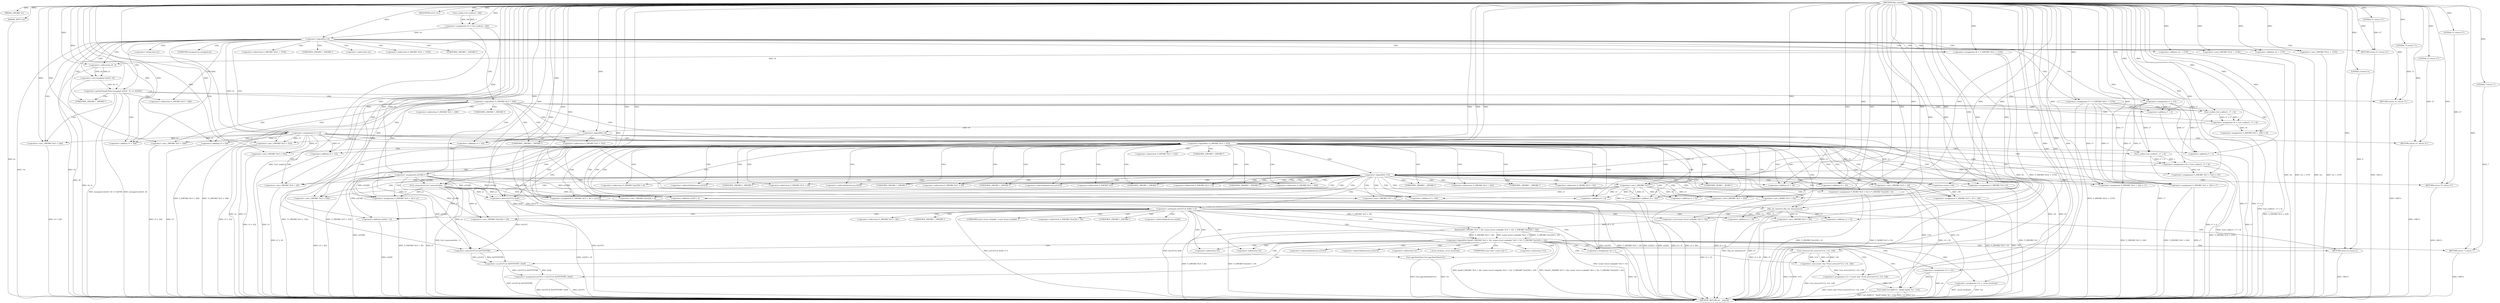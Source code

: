 digraph tftp_connect {  
"1000111" [label = "(METHOD,tftp_connect)" ]
"1000382" [label = "(METHOD_RETURN,int __fastcall)" ]
"1000112" [label = "(PARAM,_DWORD *a1)" ]
"1000113" [label = "(PARAM,_BYTE *a2)" ]
"1000125" [label = "(<operator>.assignment,v4 = Curl_ccalloc(1, 336))" ]
"1000127" [label = "(Curl_ccalloc,Curl_ccalloc(1, 336))" ]
"1000130" [label = "(<operator>.assignment,a1[188] = v4)" ]
"1000136" [label = "(<operator>.logicalNot,!v4)" ]
"1000138" [label = "(RETURN,return 27;,return 27;)" ]
"1000139" [label = "(LITERAL,27,return 27;)" ]
"1000140" [label = "(<operator>.assignment,v5 = v4)" ]
"1000143" [label = "(<operator>.assignment,v6 = *(_DWORD *)(*a1 + 1576))" ]
"1000146" [label = "(<operator>.cast,(_DWORD *)(*a1 + 1576))" ]
"1000148" [label = "(<operator>.addition,*a1 + 1576)" ]
"1000153" [label = "(IDENTIFIER,v6,if ( v6 ))" ]
"1000155" [label = "(<operator>.assignment,v7 = *(_DWORD *)(*a1 + 1576))" ]
"1000158" [label = "(<operator>.cast,(_DWORD *)(*a1 + 1576))" ]
"1000160" [label = "(<operator>.addition,*a1 + 1576)" ]
"1000165" [label = "(<operator>.greaterEqualsThan,(unsigned int)(v6 - 8) >= 0xFFB1)" ]
"1000166" [label = "(<operator>.cast,(unsigned int)(v6 - 8))" ]
"1000168" [label = "(<operator>.subtraction,v6 - 8)" ]
"1000172" [label = "(RETURN,return 71;,return 71;)" ]
"1000173" [label = "(LITERAL,71,return 71;)" ]
"1000176" [label = "(<operator>.assignment,v7 = 512)" ]
"1000180" [label = "(<operator>.logicalNot,!*(_DWORD *)(v5 + 328))" ]
"1000182" [label = "(<operator>.cast,(_DWORD *)(v5 + 328))" ]
"1000184" [label = "(<operator>.addition,v5 + 328)" ]
"1000188" [label = "(<operator>.assignment,v9 = Curl_ccalloc(1, v7 + 4))" ]
"1000190" [label = "(Curl_ccalloc,Curl_ccalloc(1, v7 + 4))" ]
"1000192" [label = "(<operator>.addition,v7 + 4)" ]
"1000195" [label = "(<operator>.assignment,*(_DWORD *)(v5 + 328) = v9)" ]
"1000197" [label = "(<operator>.cast,(_DWORD *)(v5 + 328))" ]
"1000199" [label = "(<operator>.addition,v5 + 328)" ]
"1000204" [label = "(<operator>.logicalNot,!v9)" ]
"1000206" [label = "(RETURN,return 27;,return 27;)" ]
"1000207" [label = "(LITERAL,27,return 27;)" ]
"1000209" [label = "(<operator>.logicalNot,!*(_DWORD *)(v5 + 332))" ]
"1000211" [label = "(<operator>.cast,(_DWORD *)(v5 + 332))" ]
"1000213" [label = "(<operator>.addition,v5 + 332)" ]
"1000217" [label = "(<operator>.assignment,v10 = Curl_ccalloc(1, v7 + 4))" ]
"1000219" [label = "(Curl_ccalloc,Curl_ccalloc(1, v7 + 4))" ]
"1000221" [label = "(<operator>.addition,v7 + 4)" ]
"1000224" [label = "(<operator>.assignment,*(_DWORD *)(v5 + 332) = v10)" ]
"1000226" [label = "(<operator>.cast,(_DWORD *)(v5 + 332))" ]
"1000228" [label = "(<operator>.addition,v5 + 332)" ]
"1000233" [label = "(<operator>.logicalNot,!v10)" ]
"1000235" [label = "(RETURN,return 27;,return 27;)" ]
"1000236" [label = "(LITERAL,27,return 27;)" ]
"1000237" [label = "(Curl_conncontrol,Curl_conncontrol(a1, 1))" ]
"1000240" [label = "(<operator>.assignment,*(_DWORD *)(v5 + 16) = a1)" ]
"1000242" [label = "(<operator>.cast,(_DWORD *)(v5 + 16))" ]
"1000244" [label = "(<operator>.addition,v5 + 16)" ]
"1000248" [label = "(<operator>.assignment,*(_DWORD *)(v5 + 20) = a1[105])" ]
"1000250" [label = "(<operator>.cast,(_DWORD *)(v5 + 20))" ]
"1000252" [label = "(<operator>.addition,v5 + 20)" ]
"1000258" [label = "(<operator>.assignment,*(_DWORD *)v5 = 0)" ]
"1000260" [label = "(<operator>.cast,(_DWORD *)v5)" ]
"1000264" [label = "(<operator>.assignment,*(_DWORD *)(v5 + 8) = -100)" ]
"1000266" [label = "(<operator>.cast,(_DWORD *)(v5 + 8))" ]
"1000268" [label = "(<operator>.addition,v5 + 8)" ]
"1000271" [label = "(<operator>.minus,-100)" ]
"1000273" [label = "(<operator>.assignment,*(_DWORD *)(v5 + 320) = v7)" ]
"1000275" [label = "(<operator>.cast,(_DWORD *)(v5 + 320))" ]
"1000277" [label = "(<operator>.addition,v5 + 320)" ]
"1000281" [label = "(<operator>.assignment,*(_DWORD *)(v5 + 324) = v7)" ]
"1000283" [label = "(<operator>.cast,(_DWORD *)(v5 + 324))" ]
"1000285" [label = "(<operator>.addition,v5 + 324)" ]
"1000289" [label = "(<operator>.assignment,*(_WORD *)(v5 + 52) = *(_DWORD *)(a1[20] + 4))" ]
"1000291" [label = "(<operator>.cast,(_WORD *)(v5 + 52))" ]
"1000293" [label = "(<operator>.addition,v5 + 52)" ]
"1000297" [label = "(<operator>.cast,(_DWORD *)(a1[20] + 4))" ]
"1000299" [label = "(<operator>.addition,a1[20] + 4)" ]
"1000304" [label = "(tftp_set_timeouts,tftp_set_timeouts(v5))" ]
"1000307" [label = "(<operator>.notEquals,(a1[147] & 0x40) != 0)" ]
"1000308" [label = "(<operator>.and,a1[147] & 0x40)" ]
"1000316" [label = "(Curl_pgrsStartNow,Curl_pgrsStartNow(*a1))" ]
"1000319" [label = "(<operator>.assignment,*a2 = 1)" ]
"1000323" [label = "(RETURN,return 0;,return 0;)" ]
"1000324" [label = "(LITERAL,0,return 0;)" ]
"1000326" [label = "(<operator>.logicalNot,!bind(*(_DWORD *)(v5 + 20), (const struct sockaddr *)(v5 + 52), *(_DWORD *)(a1[20] + 16)))" ]
"1000327" [label = "(bind,bind(*(_DWORD *)(v5 + 20), (const struct sockaddr *)(v5 + 52), *(_DWORD *)(a1[20] + 16)))" ]
"1000329" [label = "(<operator>.cast,(_DWORD *)(v5 + 20))" ]
"1000331" [label = "(<operator>.addition,v5 + 20)" ]
"1000334" [label = "(<operator>.cast,(const struct sockaddr *)(v5 + 52))" ]
"1000336" [label = "(<operator>.addition,v5 + 52)" ]
"1000340" [label = "(<operator>.cast,(_DWORD *)(a1[20] + 16))" ]
"1000342" [label = "(<operator>.addition,a1[20] + 16)" ]
"1000348" [label = "(<operator>.assignment,a1[147] = a1[147] & 0xFFFFFFBF | 0x40)" ]
"1000352" [label = "(<operator>.or,a1[147] & 0xFFFFFFBF | 0x40)" ]
"1000353" [label = "(<operator>.and,a1[147] & 0xFFFFFFBF)" ]
"1000360" [label = "(<operator>.assignment,v11 = *a1)" ]
"1000364" [label = "(<operator>.assignment,v12 = _errno_location())" ]
"1000367" [label = "(<operator>.assignment,v13 = (const char *)Curl_strerror(*v12, v14, 128))" ]
"1000369" [label = "(<operator>.cast,(const char *)Curl_strerror(*v12, v14, 128))" ]
"1000371" [label = "(Curl_strerror,Curl_strerror(*v12, v14, 128))" ]
"1000376" [label = "(Curl_failf,Curl_failf(v11, \"bind() failed; %s\", v13))" ]
"1000380" [label = "(RETURN,return 7;,return 7;)" ]
"1000381" [label = "(LITERAL,7,return 7;)" ]
"1000145" [label = "(<operator>.indirection,*(_DWORD *)(*a1 + 1576))" ]
"1000147" [label = "(UNKNOWN,_DWORD *,_DWORD *)" ]
"1000149" [label = "(<operator>.indirection,*a1)" ]
"1000157" [label = "(<operator>.indirection,*(_DWORD *)(*a1 + 1576))" ]
"1000159" [label = "(UNKNOWN,_DWORD *,_DWORD *)" ]
"1000161" [label = "(<operator>.indirection,*a1)" ]
"1000167" [label = "(UNKNOWN,unsigned int,unsigned int)" ]
"1000181" [label = "(<operator>.indirection,*(_DWORD *)(v5 + 328))" ]
"1000183" [label = "(UNKNOWN,_DWORD *,_DWORD *)" ]
"1000196" [label = "(<operator>.indirection,*(_DWORD *)(v5 + 328))" ]
"1000198" [label = "(UNKNOWN,_DWORD *,_DWORD *)" ]
"1000210" [label = "(<operator>.indirection,*(_DWORD *)(v5 + 332))" ]
"1000212" [label = "(UNKNOWN,_DWORD *,_DWORD *)" ]
"1000225" [label = "(<operator>.indirection,*(_DWORD *)(v5 + 332))" ]
"1000227" [label = "(UNKNOWN,_DWORD *,_DWORD *)" ]
"1000241" [label = "(<operator>.indirection,*(_DWORD *)(v5 + 16))" ]
"1000243" [label = "(UNKNOWN,_DWORD *,_DWORD *)" ]
"1000249" [label = "(<operator>.indirection,*(_DWORD *)(v5 + 20))" ]
"1000251" [label = "(UNKNOWN,_DWORD *,_DWORD *)" ]
"1000255" [label = "(<operator>.indirectIndexAccess,a1[105])" ]
"1000259" [label = "(<operator>.indirection,*(_DWORD *)v5)" ]
"1000261" [label = "(UNKNOWN,_DWORD *,_DWORD *)" ]
"1000265" [label = "(<operator>.indirection,*(_DWORD *)(v5 + 8))" ]
"1000267" [label = "(UNKNOWN,_DWORD *,_DWORD *)" ]
"1000274" [label = "(<operator>.indirection,*(_DWORD *)(v5 + 320))" ]
"1000276" [label = "(UNKNOWN,_DWORD *,_DWORD *)" ]
"1000282" [label = "(<operator>.indirection,*(_DWORD *)(v5 + 324))" ]
"1000284" [label = "(UNKNOWN,_DWORD *,_DWORD *)" ]
"1000290" [label = "(<operator>.indirection,*(_WORD *)(v5 + 52))" ]
"1000292" [label = "(UNKNOWN,_WORD *,_WORD *)" ]
"1000296" [label = "(<operator>.indirection,*(_DWORD *)(a1[20] + 4))" ]
"1000298" [label = "(UNKNOWN,_DWORD *,_DWORD *)" ]
"1000300" [label = "(<operator>.indirectIndexAccess,a1[20])" ]
"1000309" [label = "(<operator>.indirectIndexAccess,a1[147])" ]
"1000317" [label = "(<operator>.indirection,*a1)" ]
"1000320" [label = "(<operator>.indirection,*a2)" ]
"1000328" [label = "(<operator>.indirection,*(_DWORD *)(v5 + 20))" ]
"1000330" [label = "(UNKNOWN,_DWORD *,_DWORD *)" ]
"1000335" [label = "(UNKNOWN,const struct sockaddr *,const struct sockaddr *)" ]
"1000339" [label = "(<operator>.indirection,*(_DWORD *)(a1[20] + 16))" ]
"1000341" [label = "(UNKNOWN,_DWORD *,_DWORD *)" ]
"1000343" [label = "(<operator>.indirectIndexAccess,a1[20])" ]
"1000349" [label = "(<operator>.indirectIndexAccess,a1[147])" ]
"1000354" [label = "(<operator>.indirectIndexAccess,a1[147])" ]
"1000362" [label = "(<operator>.indirection,*a1)" ]
"1000366" [label = "(_errno_location,_errno_location())" ]
"1000370" [label = "(UNKNOWN,const char *,const char *)" ]
"1000372" [label = "(<operator>.indirection,*v12)" ]
  "1000326" -> "1000382"  [ label = "DDG: bind(*(_DWORD *)(v5 + 20), (const struct sockaddr *)(v5 + 52), *(_DWORD *)(a1[20] + 16))"] 
  "1000180" -> "1000382"  [ label = "DDG: *(_DWORD *)(v5 + 328)"] 
  "1000143" -> "1000382"  [ label = "DDG: v6"] 
  "1000136" -> "1000382"  [ label = "DDG: !v4"] 
  "1000160" -> "1000382"  [ label = "DDG: *a1"] 
  "1000340" -> "1000382"  [ label = "DDG: a1[20] + 16"] 
  "1000371" -> "1000382"  [ label = "DDG: v14"] 
  "1000204" -> "1000382"  [ label = "DDG: v9"] 
  "1000199" -> "1000382"  [ label = "DDG: v5"] 
  "1000113" -> "1000382"  [ label = "DDG: a2"] 
  "1000316" -> "1000382"  [ label = "DDG: Curl_pgrsStartNow(*a1)"] 
  "1000307" -> "1000382"  [ label = "DDG: (a1[147] & 0x40) != 0"] 
  "1000197" -> "1000382"  [ label = "DDG: v5 + 328"] 
  "1000125" -> "1000382"  [ label = "DDG: Curl_ccalloc(1, 336)"] 
  "1000348" -> "1000382"  [ label = "DDG: a1[147] & 0xFFFFFFBF | 0x40"] 
  "1000165" -> "1000382"  [ label = "DDG: (unsigned int)(v6 - 8)"] 
  "1000242" -> "1000382"  [ label = "DDG: v5 + 16"] 
  "1000258" -> "1000382"  [ label = "DDG: *(_DWORD *)v5"] 
  "1000352" -> "1000382"  [ label = "DDG: a1[147] & 0xFFFFFFBF"] 
  "1000233" -> "1000382"  [ label = "DDG: !v10"] 
  "1000336" -> "1000382"  [ label = "DDG: v5"] 
  "1000264" -> "1000382"  [ label = "DDG: *(_DWORD *)(v5 + 8)"] 
  "1000307" -> "1000382"  [ label = "DDG: a1[147] & 0x40"] 
  "1000140" -> "1000382"  [ label = "DDG: v4"] 
  "1000182" -> "1000382"  [ label = "DDG: v5 + 328"] 
  "1000211" -> "1000382"  [ label = "DDG: v5 + 332"] 
  "1000155" -> "1000382"  [ label = "DDG: *(_DWORD *)(*a1 + 1576)"] 
  "1000327" -> "1000382"  [ label = "DDG: (const struct sockaddr *)(v5 + 52)"] 
  "1000367" -> "1000382"  [ label = "DDG: (const char *)Curl_strerror(*v12, v14, 128)"] 
  "1000228" -> "1000382"  [ label = "DDG: v5"] 
  "1000289" -> "1000382"  [ label = "DDG: *(_WORD *)(v5 + 52)"] 
  "1000219" -> "1000382"  [ label = "DDG: v7 + 4"] 
  "1000233" -> "1000382"  [ label = "DDG: v10"] 
  "1000376" -> "1000382"  [ label = "DDG: Curl_failf(v11, \"bind() failed; %s\", v13)"] 
  "1000289" -> "1000382"  [ label = "DDG: *(_DWORD *)(a1[20] + 4)"] 
  "1000319" -> "1000382"  [ label = "DDG: *a2"] 
  "1000273" -> "1000382"  [ label = "DDG: *(_DWORD *)(v5 + 320)"] 
  "1000136" -> "1000382"  [ label = "DDG: v4"] 
  "1000240" -> "1000382"  [ label = "DDG: *(_DWORD *)(v5 + 16)"] 
  "1000266" -> "1000382"  [ label = "DDG: v5 + 8"] 
  "1000364" -> "1000382"  [ label = "DDG: v12"] 
  "1000148" -> "1000382"  [ label = "DDG: *a1"] 
  "1000180" -> "1000382"  [ label = "DDG: !*(_DWORD *)(v5 + 328)"] 
  "1000204" -> "1000382"  [ label = "DDG: !v9"] 
  "1000146" -> "1000382"  [ label = "DDG: *a1 + 1576"] 
  "1000281" -> "1000382"  [ label = "DDG: *(_DWORD *)(v5 + 324)"] 
  "1000240" -> "1000382"  [ label = "DDG: a1"] 
  "1000188" -> "1000382"  [ label = "DDG: Curl_ccalloc(1, v7 + 4)"] 
  "1000237" -> "1000382"  [ label = "DDG: Curl_conncontrol(a1, 1)"] 
  "1000275" -> "1000382"  [ label = "DDG: v5 + 320"] 
  "1000264" -> "1000382"  [ label = "DDG: -100"] 
  "1000304" -> "1000382"  [ label = "DDG: tftp_set_timeouts(v5)"] 
  "1000291" -> "1000382"  [ label = "DDG: v5 + 52"] 
  "1000281" -> "1000382"  [ label = "DDG: v7"] 
  "1000248" -> "1000382"  [ label = "DDG: a1[105]"] 
  "1000221" -> "1000382"  [ label = "DDG: v7"] 
  "1000192" -> "1000382"  [ label = "DDG: v7"] 
  "1000130" -> "1000382"  [ label = "DDG: a1[188]"] 
  "1000248" -> "1000382"  [ label = "DDG: *(_DWORD *)(v5 + 20)"] 
  "1000376" -> "1000382"  [ label = "DDG: v13"] 
  "1000342" -> "1000382"  [ label = "DDG: a1[20]"] 
  "1000250" -> "1000382"  [ label = "DDG: v5 + 20"] 
  "1000224" -> "1000382"  [ label = "DDG: *(_DWORD *)(v5 + 332)"] 
  "1000364" -> "1000382"  [ label = "DDG: _errno_location()"] 
  "1000371" -> "1000382"  [ label = "DDG: *v12"] 
  "1000316" -> "1000382"  [ label = "DDG: *a1"] 
  "1000348" -> "1000382"  [ label = "DDG: a1[147]"] 
  "1000209" -> "1000382"  [ label = "DDG: !*(_DWORD *)(v5 + 332)"] 
  "1000140" -> "1000382"  [ label = "DDG: v5"] 
  "1000190" -> "1000382"  [ label = "DDG: v7 + 4"] 
  "1000155" -> "1000382"  [ label = "DDG: v7"] 
  "1000327" -> "1000382"  [ label = "DDG: *(_DWORD *)(v5 + 20)"] 
  "1000334" -> "1000382"  [ label = "DDG: v5 + 52"] 
  "1000299" -> "1000382"  [ label = "DDG: a1[20]"] 
  "1000226" -> "1000382"  [ label = "DDG: v5 + 332"] 
  "1000376" -> "1000382"  [ label = "DDG: v11"] 
  "1000195" -> "1000382"  [ label = "DDG: *(_DWORD *)(v5 + 328)"] 
  "1000297" -> "1000382"  [ label = "DDG: a1[20] + 4"] 
  "1000168" -> "1000382"  [ label = "DDG: v6"] 
  "1000327" -> "1000382"  [ label = "DDG: *(_DWORD *)(a1[20] + 16)"] 
  "1000143" -> "1000382"  [ label = "DDG: *(_DWORD *)(*a1 + 1576)"] 
  "1000304" -> "1000382"  [ label = "DDG: v5"] 
  "1000209" -> "1000382"  [ label = "DDG: *(_DWORD *)(v5 + 332)"] 
  "1000158" -> "1000382"  [ label = "DDG: *a1 + 1576"] 
  "1000308" -> "1000382"  [ label = "DDG: a1[147]"] 
  "1000326" -> "1000382"  [ label = "DDG: !bind(*(_DWORD *)(v5 + 20), (const struct sockaddr *)(v5 + 52), *(_DWORD *)(a1[20] + 16))"] 
  "1000369" -> "1000382"  [ label = "DDG: Curl_strerror(*v12, v14, 128)"] 
  "1000166" -> "1000382"  [ label = "DDG: v6 - 8"] 
  "1000360" -> "1000382"  [ label = "DDG: *a1"] 
  "1000165" -> "1000382"  [ label = "DDG: (unsigned int)(v6 - 8) >= 0xFFB1"] 
  "1000283" -> "1000382"  [ label = "DDG: v5 + 324"] 
  "1000217" -> "1000382"  [ label = "DDG: Curl_ccalloc(1, v7 + 4)"] 
  "1000329" -> "1000382"  [ label = "DDG: v5 + 20"] 
  "1000138" -> "1000382"  [ label = "DDG: <RET>"] 
  "1000206" -> "1000382"  [ label = "DDG: <RET>"] 
  "1000235" -> "1000382"  [ label = "DDG: <RET>"] 
  "1000380" -> "1000382"  [ label = "DDG: <RET>"] 
  "1000172" -> "1000382"  [ label = "DDG: <RET>"] 
  "1000323" -> "1000382"  [ label = "DDG: <RET>"] 
  "1000111" -> "1000112"  [ label = "DDG: "] 
  "1000111" -> "1000113"  [ label = "DDG: "] 
  "1000127" -> "1000125"  [ label = "DDG: 1"] 
  "1000127" -> "1000125"  [ label = "DDG: 336"] 
  "1000111" -> "1000125"  [ label = "DDG: "] 
  "1000111" -> "1000127"  [ label = "DDG: "] 
  "1000125" -> "1000130"  [ label = "DDG: v4"] 
  "1000111" -> "1000130"  [ label = "DDG: "] 
  "1000111" -> "1000136"  [ label = "DDG: "] 
  "1000125" -> "1000136"  [ label = "DDG: v4"] 
  "1000139" -> "1000138"  [ label = "DDG: 27"] 
  "1000111" -> "1000138"  [ label = "DDG: "] 
  "1000111" -> "1000139"  [ label = "DDG: "] 
  "1000136" -> "1000140"  [ label = "DDG: v4"] 
  "1000111" -> "1000140"  [ label = "DDG: "] 
  "1000111" -> "1000143"  [ label = "DDG: "] 
  "1000111" -> "1000146"  [ label = "DDG: "] 
  "1000111" -> "1000148"  [ label = "DDG: "] 
  "1000111" -> "1000153"  [ label = "DDG: "] 
  "1000111" -> "1000155"  [ label = "DDG: "] 
  "1000111" -> "1000158"  [ label = "DDG: "] 
  "1000111" -> "1000160"  [ label = "DDG: "] 
  "1000166" -> "1000165"  [ label = "DDG: v6 - 8"] 
  "1000168" -> "1000166"  [ label = "DDG: v6"] 
  "1000168" -> "1000166"  [ label = "DDG: 8"] 
  "1000143" -> "1000168"  [ label = "DDG: v6"] 
  "1000111" -> "1000168"  [ label = "DDG: "] 
  "1000111" -> "1000165"  [ label = "DDG: "] 
  "1000173" -> "1000172"  [ label = "DDG: 71"] 
  "1000111" -> "1000172"  [ label = "DDG: "] 
  "1000111" -> "1000173"  [ label = "DDG: "] 
  "1000111" -> "1000176"  [ label = "DDG: "] 
  "1000140" -> "1000182"  [ label = "DDG: v5"] 
  "1000111" -> "1000182"  [ label = "DDG: "] 
  "1000140" -> "1000184"  [ label = "DDG: v5"] 
  "1000111" -> "1000184"  [ label = "DDG: "] 
  "1000190" -> "1000188"  [ label = "DDG: 1"] 
  "1000190" -> "1000188"  [ label = "DDG: v7 + 4"] 
  "1000111" -> "1000188"  [ label = "DDG: "] 
  "1000111" -> "1000190"  [ label = "DDG: "] 
  "1000155" -> "1000190"  [ label = "DDG: v7"] 
  "1000176" -> "1000190"  [ label = "DDG: v7"] 
  "1000155" -> "1000192"  [ label = "DDG: v7"] 
  "1000176" -> "1000192"  [ label = "DDG: v7"] 
  "1000111" -> "1000192"  [ label = "DDG: "] 
  "1000188" -> "1000195"  [ label = "DDG: v9"] 
  "1000111" -> "1000195"  [ label = "DDG: "] 
  "1000111" -> "1000197"  [ label = "DDG: "] 
  "1000140" -> "1000197"  [ label = "DDG: v5"] 
  "1000111" -> "1000199"  [ label = "DDG: "] 
  "1000140" -> "1000199"  [ label = "DDG: v5"] 
  "1000111" -> "1000204"  [ label = "DDG: "] 
  "1000188" -> "1000204"  [ label = "DDG: v9"] 
  "1000207" -> "1000206"  [ label = "DDG: 27"] 
  "1000111" -> "1000206"  [ label = "DDG: "] 
  "1000111" -> "1000207"  [ label = "DDG: "] 
  "1000111" -> "1000211"  [ label = "DDG: "] 
  "1000140" -> "1000211"  [ label = "DDG: v5"] 
  "1000111" -> "1000213"  [ label = "DDG: "] 
  "1000140" -> "1000213"  [ label = "DDG: v5"] 
  "1000219" -> "1000217"  [ label = "DDG: 1"] 
  "1000219" -> "1000217"  [ label = "DDG: v7 + 4"] 
  "1000111" -> "1000217"  [ label = "DDG: "] 
  "1000111" -> "1000219"  [ label = "DDG: "] 
  "1000155" -> "1000219"  [ label = "DDG: v7"] 
  "1000176" -> "1000219"  [ label = "DDG: v7"] 
  "1000155" -> "1000221"  [ label = "DDG: v7"] 
  "1000176" -> "1000221"  [ label = "DDG: v7"] 
  "1000111" -> "1000221"  [ label = "DDG: "] 
  "1000217" -> "1000224"  [ label = "DDG: v10"] 
  "1000111" -> "1000224"  [ label = "DDG: "] 
  "1000111" -> "1000226"  [ label = "DDG: "] 
  "1000140" -> "1000226"  [ label = "DDG: v5"] 
  "1000111" -> "1000228"  [ label = "DDG: "] 
  "1000140" -> "1000228"  [ label = "DDG: v5"] 
  "1000111" -> "1000233"  [ label = "DDG: "] 
  "1000217" -> "1000233"  [ label = "DDG: v10"] 
  "1000236" -> "1000235"  [ label = "DDG: 27"] 
  "1000111" -> "1000235"  [ label = "DDG: "] 
  "1000111" -> "1000236"  [ label = "DDG: "] 
  "1000130" -> "1000237"  [ label = "DDG: a1[188]"] 
  "1000111" -> "1000237"  [ label = "DDG: "] 
  "1000130" -> "1000240"  [ label = "DDG: a1[188]"] 
  "1000237" -> "1000240"  [ label = "DDG: a1"] 
  "1000111" -> "1000240"  [ label = "DDG: "] 
  "1000111" -> "1000242"  [ label = "DDG: "] 
  "1000140" -> "1000242"  [ label = "DDG: v5"] 
  "1000111" -> "1000244"  [ label = "DDG: "] 
  "1000140" -> "1000244"  [ label = "DDG: v5"] 
  "1000130" -> "1000248"  [ label = "DDG: a1[188]"] 
  "1000237" -> "1000248"  [ label = "DDG: a1"] 
  "1000111" -> "1000248"  [ label = "DDG: "] 
  "1000111" -> "1000250"  [ label = "DDG: "] 
  "1000140" -> "1000250"  [ label = "DDG: v5"] 
  "1000111" -> "1000252"  [ label = "DDG: "] 
  "1000140" -> "1000252"  [ label = "DDG: v5"] 
  "1000111" -> "1000258"  [ label = "DDG: "] 
  "1000111" -> "1000260"  [ label = "DDG: "] 
  "1000140" -> "1000260"  [ label = "DDG: v5"] 
  "1000271" -> "1000264"  [ label = "DDG: 100"] 
  "1000260" -> "1000266"  [ label = "DDG: v5"] 
  "1000111" -> "1000266"  [ label = "DDG: "] 
  "1000260" -> "1000268"  [ label = "DDG: v5"] 
  "1000111" -> "1000268"  [ label = "DDG: "] 
  "1000111" -> "1000271"  [ label = "DDG: "] 
  "1000155" -> "1000273"  [ label = "DDG: v7"] 
  "1000176" -> "1000273"  [ label = "DDG: v7"] 
  "1000111" -> "1000273"  [ label = "DDG: "] 
  "1000111" -> "1000275"  [ label = "DDG: "] 
  "1000260" -> "1000275"  [ label = "DDG: v5"] 
  "1000111" -> "1000277"  [ label = "DDG: "] 
  "1000260" -> "1000277"  [ label = "DDG: v5"] 
  "1000111" -> "1000281"  [ label = "DDG: "] 
  "1000155" -> "1000281"  [ label = "DDG: v7"] 
  "1000176" -> "1000281"  [ label = "DDG: v7"] 
  "1000111" -> "1000283"  [ label = "DDG: "] 
  "1000260" -> "1000283"  [ label = "DDG: v5"] 
  "1000111" -> "1000285"  [ label = "DDG: "] 
  "1000260" -> "1000285"  [ label = "DDG: v5"] 
  "1000111" -> "1000291"  [ label = "DDG: "] 
  "1000260" -> "1000291"  [ label = "DDG: v5"] 
  "1000111" -> "1000293"  [ label = "DDG: "] 
  "1000260" -> "1000293"  [ label = "DDG: v5"] 
  "1000130" -> "1000297"  [ label = "DDG: a1[188]"] 
  "1000237" -> "1000297"  [ label = "DDG: a1"] 
  "1000111" -> "1000297"  [ label = "DDG: "] 
  "1000130" -> "1000299"  [ label = "DDG: a1[188]"] 
  "1000237" -> "1000299"  [ label = "DDG: a1"] 
  "1000111" -> "1000299"  [ label = "DDG: "] 
  "1000111" -> "1000304"  [ label = "DDG: "] 
  "1000260" -> "1000304"  [ label = "DDG: v5"] 
  "1000308" -> "1000307"  [ label = "DDG: a1[147]"] 
  "1000308" -> "1000307"  [ label = "DDG: 0x40"] 
  "1000130" -> "1000308"  [ label = "DDG: a1[188]"] 
  "1000237" -> "1000308"  [ label = "DDG: a1"] 
  "1000111" -> "1000308"  [ label = "DDG: "] 
  "1000111" -> "1000307"  [ label = "DDG: "] 
  "1000111" -> "1000319"  [ label = "DDG: "] 
  "1000324" -> "1000323"  [ label = "DDG: 0"] 
  "1000111" -> "1000323"  [ label = "DDG: "] 
  "1000111" -> "1000324"  [ label = "DDG: "] 
  "1000327" -> "1000326"  [ label = "DDG: *(_DWORD *)(v5 + 20)"] 
  "1000327" -> "1000326"  [ label = "DDG: (const struct sockaddr *)(v5 + 52)"] 
  "1000327" -> "1000326"  [ label = "DDG: *(_DWORD *)(a1[20] + 16)"] 
  "1000248" -> "1000327"  [ label = "DDG: *(_DWORD *)(v5 + 20)"] 
  "1000304" -> "1000329"  [ label = "DDG: v5"] 
  "1000111" -> "1000329"  [ label = "DDG: "] 
  "1000304" -> "1000331"  [ label = "DDG: v5"] 
  "1000111" -> "1000331"  [ label = "DDG: "] 
  "1000334" -> "1000327"  [ label = "DDG: v5 + 52"] 
  "1000111" -> "1000334"  [ label = "DDG: "] 
  "1000304" -> "1000334"  [ label = "DDG: v5"] 
  "1000111" -> "1000336"  [ label = "DDG: "] 
  "1000304" -> "1000336"  [ label = "DDG: v5"] 
  "1000130" -> "1000340"  [ label = "DDG: a1[188]"] 
  "1000237" -> "1000340"  [ label = "DDG: a1"] 
  "1000111" -> "1000340"  [ label = "DDG: "] 
  "1000130" -> "1000342"  [ label = "DDG: a1[188]"] 
  "1000237" -> "1000342"  [ label = "DDG: a1"] 
  "1000111" -> "1000342"  [ label = "DDG: "] 
  "1000352" -> "1000348"  [ label = "DDG: a1[147] & 0xFFFFFFBF"] 
  "1000352" -> "1000348"  [ label = "DDG: 0x40"] 
  "1000353" -> "1000352"  [ label = "DDG: a1[147]"] 
  "1000353" -> "1000352"  [ label = "DDG: 0xFFFFFFBF"] 
  "1000308" -> "1000353"  [ label = "DDG: a1[147]"] 
  "1000130" -> "1000353"  [ label = "DDG: a1[188]"] 
  "1000237" -> "1000353"  [ label = "DDG: a1"] 
  "1000111" -> "1000353"  [ label = "DDG: "] 
  "1000111" -> "1000352"  [ label = "DDG: "] 
  "1000111" -> "1000360"  [ label = "DDG: "] 
  "1000111" -> "1000364"  [ label = "DDG: "] 
  "1000369" -> "1000367"  [ label = "DDG: Curl_strerror(*v12, v14, 128)"] 
  "1000111" -> "1000367"  [ label = "DDG: "] 
  "1000371" -> "1000369"  [ label = "DDG: *v12"] 
  "1000371" -> "1000369"  [ label = "DDG: v14"] 
  "1000371" -> "1000369"  [ label = "DDG: 128"] 
  "1000111" -> "1000371"  [ label = "DDG: "] 
  "1000360" -> "1000376"  [ label = "DDG: v11"] 
  "1000111" -> "1000376"  [ label = "DDG: "] 
  "1000367" -> "1000376"  [ label = "DDG: v13"] 
  "1000381" -> "1000380"  [ label = "DDG: 7"] 
  "1000111" -> "1000380"  [ label = "DDG: "] 
  "1000111" -> "1000381"  [ label = "DDG: "] 
  "1000136" -> "1000143"  [ label = "CDG: "] 
  "1000136" -> "1000140"  [ label = "CDG: "] 
  "1000136" -> "1000138"  [ label = "CDG: "] 
  "1000136" -> "1000149"  [ label = "CDG: "] 
  "1000136" -> "1000148"  [ label = "CDG: "] 
  "1000136" -> "1000147"  [ label = "CDG: "] 
  "1000136" -> "1000146"  [ label = "CDG: "] 
  "1000136" -> "1000145"  [ label = "CDG: "] 
  "1000136" -> "1000160"  [ label = "CDG: "] 
  "1000136" -> "1000159"  [ label = "CDG: "] 
  "1000136" -> "1000158"  [ label = "CDG: "] 
  "1000136" -> "1000157"  [ label = "CDG: "] 
  "1000136" -> "1000155"  [ label = "CDG: "] 
  "1000136" -> "1000176"  [ label = "CDG: "] 
  "1000136" -> "1000168"  [ label = "CDG: "] 
  "1000136" -> "1000167"  [ label = "CDG: "] 
  "1000136" -> "1000166"  [ label = "CDG: "] 
  "1000136" -> "1000165"  [ label = "CDG: "] 
  "1000136" -> "1000161"  [ label = "CDG: "] 
  "1000136" -> "1000184"  [ label = "CDG: "] 
  "1000136" -> "1000183"  [ label = "CDG: "] 
  "1000136" -> "1000182"  [ label = "CDG: "] 
  "1000136" -> "1000181"  [ label = "CDG: "] 
  "1000136" -> "1000180"  [ label = "CDG: "] 
  "1000165" -> "1000172"  [ label = "CDG: "] 
  "1000165" -> "1000184"  [ label = "CDG: "] 
  "1000165" -> "1000183"  [ label = "CDG: "] 
  "1000165" -> "1000182"  [ label = "CDG: "] 
  "1000165" -> "1000181"  [ label = "CDG: "] 
  "1000165" -> "1000180"  [ label = "CDG: "] 
  "1000180" -> "1000192"  [ label = "CDG: "] 
  "1000180" -> "1000190"  [ label = "CDG: "] 
  "1000180" -> "1000188"  [ label = "CDG: "] 
  "1000180" -> "1000204"  [ label = "CDG: "] 
  "1000180" -> "1000199"  [ label = "CDG: "] 
  "1000180" -> "1000198"  [ label = "CDG: "] 
  "1000180" -> "1000197"  [ label = "CDG: "] 
  "1000180" -> "1000196"  [ label = "CDG: "] 
  "1000180" -> "1000195"  [ label = "CDG: "] 
  "1000180" -> "1000213"  [ label = "CDG: "] 
  "1000180" -> "1000212"  [ label = "CDG: "] 
  "1000180" -> "1000211"  [ label = "CDG: "] 
  "1000180" -> "1000210"  [ label = "CDG: "] 
  "1000180" -> "1000209"  [ label = "CDG: "] 
  "1000204" -> "1000206"  [ label = "CDG: "] 
  "1000204" -> "1000213"  [ label = "CDG: "] 
  "1000204" -> "1000212"  [ label = "CDG: "] 
  "1000204" -> "1000211"  [ label = "CDG: "] 
  "1000204" -> "1000210"  [ label = "CDG: "] 
  "1000204" -> "1000209"  [ label = "CDG: "] 
  "1000209" -> "1000224"  [ label = "CDG: "] 
  "1000209" -> "1000221"  [ label = "CDG: "] 
  "1000209" -> "1000219"  [ label = "CDG: "] 
  "1000209" -> "1000217"  [ label = "CDG: "] 
  "1000209" -> "1000240"  [ label = "CDG: "] 
  "1000209" -> "1000237"  [ label = "CDG: "] 
  "1000209" -> "1000233"  [ label = "CDG: "] 
  "1000209" -> "1000228"  [ label = "CDG: "] 
  "1000209" -> "1000227"  [ label = "CDG: "] 
  "1000209" -> "1000226"  [ label = "CDG: "] 
  "1000209" -> "1000225"  [ label = "CDG: "] 
  "1000209" -> "1000255"  [ label = "CDG: "] 
  "1000209" -> "1000252"  [ label = "CDG: "] 
  "1000209" -> "1000251"  [ label = "CDG: "] 
  "1000209" -> "1000250"  [ label = "CDG: "] 
  "1000209" -> "1000249"  [ label = "CDG: "] 
  "1000209" -> "1000248"  [ label = "CDG: "] 
  "1000209" -> "1000244"  [ label = "CDG: "] 
  "1000209" -> "1000243"  [ label = "CDG: "] 
  "1000209" -> "1000242"  [ label = "CDG: "] 
  "1000209" -> "1000241"  [ label = "CDG: "] 
  "1000209" -> "1000271"  [ label = "CDG: "] 
  "1000209" -> "1000268"  [ label = "CDG: "] 
  "1000209" -> "1000267"  [ label = "CDG: "] 
  "1000209" -> "1000266"  [ label = "CDG: "] 
  "1000209" -> "1000265"  [ label = "CDG: "] 
  "1000209" -> "1000264"  [ label = "CDG: "] 
  "1000209" -> "1000261"  [ label = "CDG: "] 
  "1000209" -> "1000260"  [ label = "CDG: "] 
  "1000209" -> "1000259"  [ label = "CDG: "] 
  "1000209" -> "1000258"  [ label = "CDG: "] 
  "1000209" -> "1000285"  [ label = "CDG: "] 
  "1000209" -> "1000284"  [ label = "CDG: "] 
  "1000209" -> "1000283"  [ label = "CDG: "] 
  "1000209" -> "1000282"  [ label = "CDG: "] 
  "1000209" -> "1000281"  [ label = "CDG: "] 
  "1000209" -> "1000277"  [ label = "CDG: "] 
  "1000209" -> "1000276"  [ label = "CDG: "] 
  "1000209" -> "1000275"  [ label = "CDG: "] 
  "1000209" -> "1000274"  [ label = "CDG: "] 
  "1000209" -> "1000273"  [ label = "CDG: "] 
  "1000209" -> "1000304"  [ label = "CDG: "] 
  "1000209" -> "1000300"  [ label = "CDG: "] 
  "1000209" -> "1000299"  [ label = "CDG: "] 
  "1000209" -> "1000298"  [ label = "CDG: "] 
  "1000209" -> "1000297"  [ label = "CDG: "] 
  "1000209" -> "1000296"  [ label = "CDG: "] 
  "1000209" -> "1000293"  [ label = "CDG: "] 
  "1000209" -> "1000292"  [ label = "CDG: "] 
  "1000209" -> "1000291"  [ label = "CDG: "] 
  "1000209" -> "1000290"  [ label = "CDG: "] 
  "1000209" -> "1000289"  [ label = "CDG: "] 
  "1000209" -> "1000309"  [ label = "CDG: "] 
  "1000209" -> "1000308"  [ label = "CDG: "] 
  "1000209" -> "1000307"  [ label = "CDG: "] 
  "1000233" -> "1000240"  [ label = "CDG: "] 
  "1000233" -> "1000237"  [ label = "CDG: "] 
  "1000233" -> "1000235"  [ label = "CDG: "] 
  "1000233" -> "1000255"  [ label = "CDG: "] 
  "1000233" -> "1000252"  [ label = "CDG: "] 
  "1000233" -> "1000251"  [ label = "CDG: "] 
  "1000233" -> "1000250"  [ label = "CDG: "] 
  "1000233" -> "1000249"  [ label = "CDG: "] 
  "1000233" -> "1000248"  [ label = "CDG: "] 
  "1000233" -> "1000244"  [ label = "CDG: "] 
  "1000233" -> "1000243"  [ label = "CDG: "] 
  "1000233" -> "1000242"  [ label = "CDG: "] 
  "1000233" -> "1000241"  [ label = "CDG: "] 
  "1000233" -> "1000271"  [ label = "CDG: "] 
  "1000233" -> "1000268"  [ label = "CDG: "] 
  "1000233" -> "1000267"  [ label = "CDG: "] 
  "1000233" -> "1000266"  [ label = "CDG: "] 
  "1000233" -> "1000265"  [ label = "CDG: "] 
  "1000233" -> "1000264"  [ label = "CDG: "] 
  "1000233" -> "1000261"  [ label = "CDG: "] 
  "1000233" -> "1000260"  [ label = "CDG: "] 
  "1000233" -> "1000259"  [ label = "CDG: "] 
  "1000233" -> "1000258"  [ label = "CDG: "] 
  "1000233" -> "1000285"  [ label = "CDG: "] 
  "1000233" -> "1000284"  [ label = "CDG: "] 
  "1000233" -> "1000283"  [ label = "CDG: "] 
  "1000233" -> "1000282"  [ label = "CDG: "] 
  "1000233" -> "1000281"  [ label = "CDG: "] 
  "1000233" -> "1000277"  [ label = "CDG: "] 
  "1000233" -> "1000276"  [ label = "CDG: "] 
  "1000233" -> "1000275"  [ label = "CDG: "] 
  "1000233" -> "1000274"  [ label = "CDG: "] 
  "1000233" -> "1000273"  [ label = "CDG: "] 
  "1000233" -> "1000304"  [ label = "CDG: "] 
  "1000233" -> "1000300"  [ label = "CDG: "] 
  "1000233" -> "1000299"  [ label = "CDG: "] 
  "1000233" -> "1000298"  [ label = "CDG: "] 
  "1000233" -> "1000297"  [ label = "CDG: "] 
  "1000233" -> "1000296"  [ label = "CDG: "] 
  "1000233" -> "1000293"  [ label = "CDG: "] 
  "1000233" -> "1000292"  [ label = "CDG: "] 
  "1000233" -> "1000291"  [ label = "CDG: "] 
  "1000233" -> "1000290"  [ label = "CDG: "] 
  "1000233" -> "1000289"  [ label = "CDG: "] 
  "1000233" -> "1000309"  [ label = "CDG: "] 
  "1000233" -> "1000308"  [ label = "CDG: "] 
  "1000233" -> "1000307"  [ label = "CDG: "] 
  "1000307" -> "1000320"  [ label = "CDG: "] 
  "1000307" -> "1000319"  [ label = "CDG: "] 
  "1000307" -> "1000317"  [ label = "CDG: "] 
  "1000307" -> "1000316"  [ label = "CDG: "] 
  "1000307" -> "1000336"  [ label = "CDG: "] 
  "1000307" -> "1000335"  [ label = "CDG: "] 
  "1000307" -> "1000334"  [ label = "CDG: "] 
  "1000307" -> "1000331"  [ label = "CDG: "] 
  "1000307" -> "1000330"  [ label = "CDG: "] 
  "1000307" -> "1000329"  [ label = "CDG: "] 
  "1000307" -> "1000328"  [ label = "CDG: "] 
  "1000307" -> "1000327"  [ label = "CDG: "] 
  "1000307" -> "1000326"  [ label = "CDG: "] 
  "1000307" -> "1000323"  [ label = "CDG: "] 
  "1000307" -> "1000343"  [ label = "CDG: "] 
  "1000307" -> "1000342"  [ label = "CDG: "] 
  "1000307" -> "1000341"  [ label = "CDG: "] 
  "1000307" -> "1000340"  [ label = "CDG: "] 
  "1000307" -> "1000339"  [ label = "CDG: "] 
  "1000326" -> "1000320"  [ label = "CDG: "] 
  "1000326" -> "1000319"  [ label = "CDG: "] 
  "1000326" -> "1000317"  [ label = "CDG: "] 
  "1000326" -> "1000316"  [ label = "CDG: "] 
  "1000326" -> "1000323"  [ label = "CDG: "] 
  "1000326" -> "1000352"  [ label = "CDG: "] 
  "1000326" -> "1000349"  [ label = "CDG: "] 
  "1000326" -> "1000348"  [ label = "CDG: "] 
  "1000326" -> "1000367"  [ label = "CDG: "] 
  "1000326" -> "1000366"  [ label = "CDG: "] 
  "1000326" -> "1000364"  [ label = "CDG: "] 
  "1000326" -> "1000362"  [ label = "CDG: "] 
  "1000326" -> "1000360"  [ label = "CDG: "] 
  "1000326" -> "1000354"  [ label = "CDG: "] 
  "1000326" -> "1000353"  [ label = "CDG: "] 
  "1000326" -> "1000380"  [ label = "CDG: "] 
  "1000326" -> "1000376"  [ label = "CDG: "] 
  "1000326" -> "1000372"  [ label = "CDG: "] 
  "1000326" -> "1000371"  [ label = "CDG: "] 
  "1000326" -> "1000370"  [ label = "CDG: "] 
  "1000326" -> "1000369"  [ label = "CDG: "] 
}
